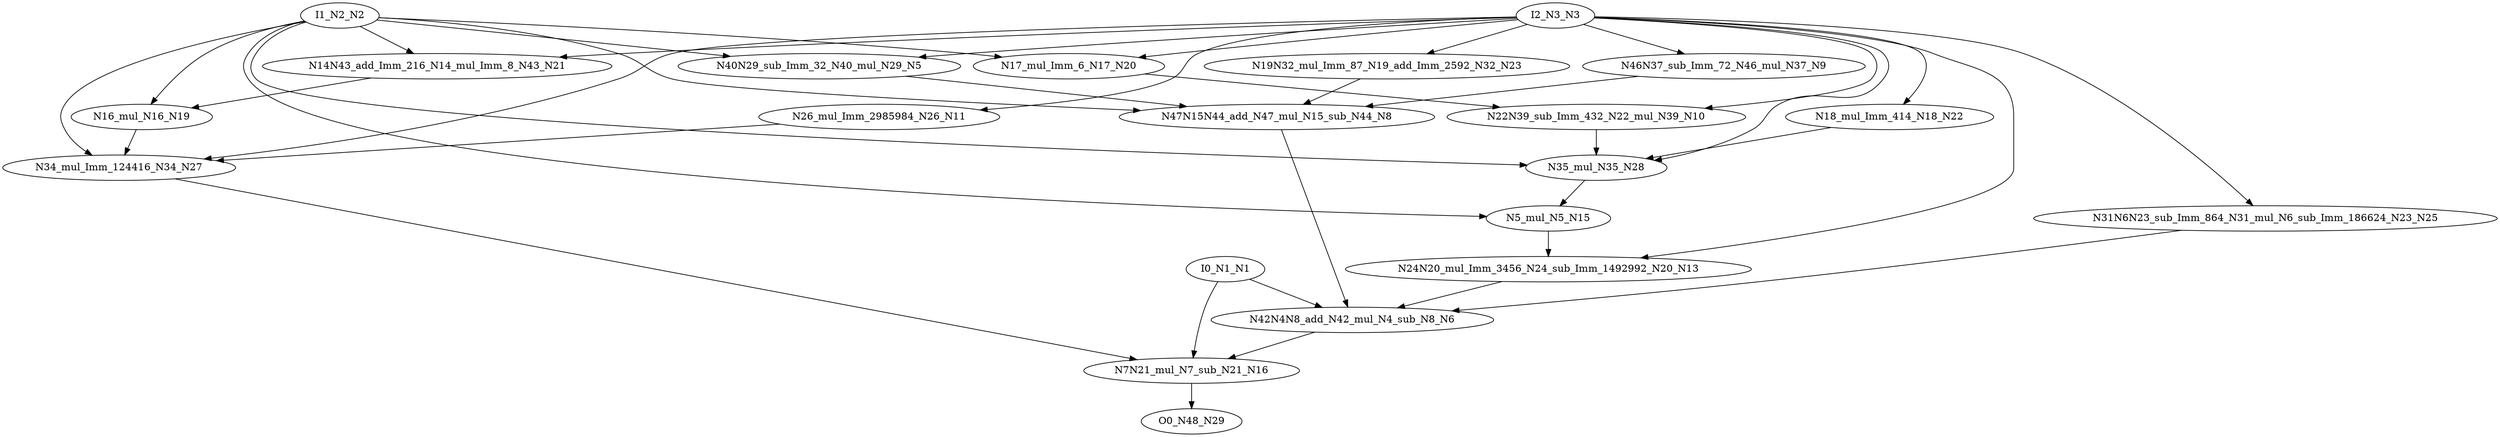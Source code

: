 digraph graphname {
N29 [color="black", ntype="outvar", label="O0_N48_N29"];
N28 [color="black", ntype="operation", label="N35_mul_N35_N28"];
N23 [color="black", ntype="operation", label="N19N32_mul_Imm_87_N19_add_Imm_2592_N32_N23"];
N22 [color="black", ntype="operation", label="N18_mul_Imm_414_N18_N22"];
N21 [color="black", ntype="operation", label="N14N43_add_Imm_216_N14_mul_Imm_8_N43_N21"];
N20 [color="black", ntype="operation", label="N17_mul_Imm_6_N17_N20"];
N27 [color="black", ntype="operation", label="N34_mul_Imm_124416_N34_N27"];
N25 [color="black", ntype="operation", label="N31N6N23_sub_Imm_864_N31_mul_N6_sub_Imm_186624_N23_N25"];
N8 [color="black", ntype="operation", label="N47N15N44_add_N47_mul_N15_sub_N44_N8"];
N9 [color="black", ntype="operation", label="N46N37_sub_Imm_72_N46_mul_N37_N9"];
N1 [color="black", ntype="invar", label="I0_N1_N1"];
N2 [color="black", ntype="invar", label="I1_N2_N2"];
N3 [color="black", ntype="invar", label="I2_N3_N3"];
N5 [color="black", ntype="operation", label="N40N29_sub_Imm_32_N40_mul_N29_N5"];
N6 [color="black", ntype="operation", label="N42N4N8_add_N42_mul_N4_sub_N8_N6"];
N13 [color="black", ntype="operation", label="N24N20_mul_Imm_3456_N24_sub_Imm_1492992_N20_N13"];
N10 [color="black", ntype="operation", label="N22N39_sub_Imm_432_N22_mul_N39_N10"];
N11 [color="black", ntype="operation", label="N26_mul_Imm_2985984_N26_N11"];
N16 [color="black", ntype="operation", label="N7N21_mul_N7_sub_N21_N16"];
N15 [color="black", ntype="operation", label="N5_mul_N5_N15"];
N19 [color="black", ntype="operation", label="N16_mul_N16_N19"];
N28 -> N15;
N23 -> N8;
N22 -> N28;
N21 -> N19;
N20 -> N10;
N27 -> N16;
N25 -> N6;
N8 -> N6;
N9 -> N8;
N1 -> N16;
N1 -> N6;
N2 -> N28;
N2 -> N19;
N2 -> N15;
N2 -> N20;
N2 -> N21;
N2 -> N8;
N2 -> N5;
N2 -> N27;
N3 -> N25;
N3 -> N27;
N3 -> N9;
N3 -> N11;
N3 -> N22;
N3 -> N13;
N3 -> N5;
N3 -> N23;
N3 -> N10;
N3 -> N28;
N3 -> N21;
N3 -> N20;
N5 -> N8;
N6 -> N16;
N13 -> N6;
N10 -> N28;
N11 -> N27;
N16 -> N29;
N15 -> N13;
N19 -> N27;
}
